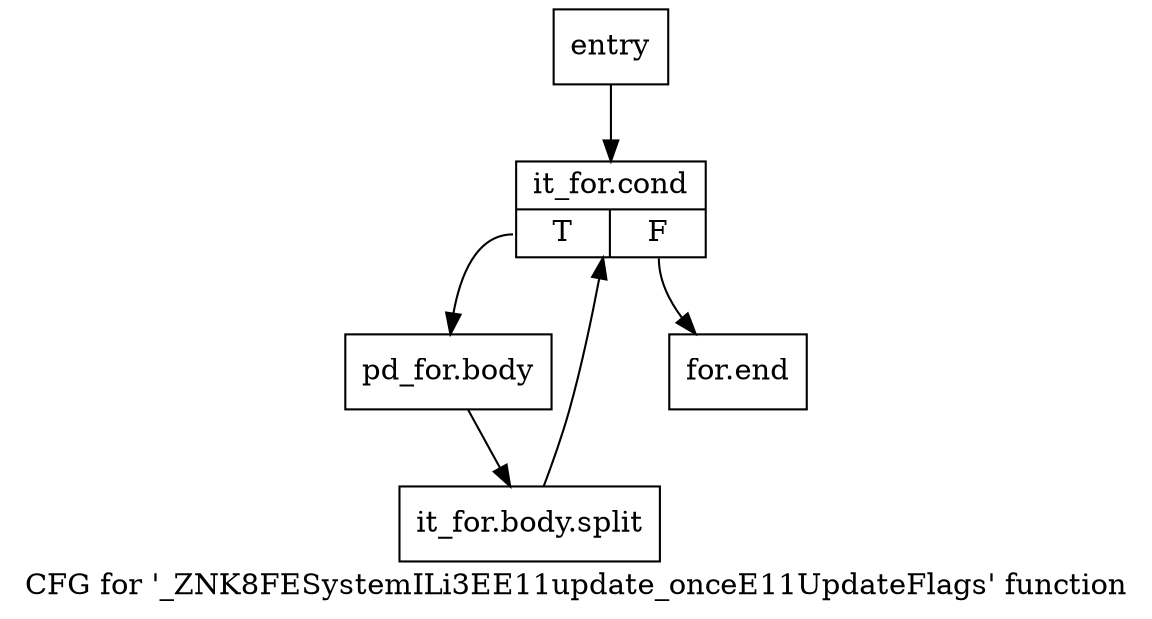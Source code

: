 digraph "CFG for '_ZNK8FESystemILi3EE11update_onceE11UpdateFlags' function" {
	label="CFG for '_ZNK8FESystemILi3EE11update_onceE11UpdateFlags' function";

	Node0x5198460 [shape=record,label="{entry}"];
	Node0x5198460 -> Node0x51984b0;
	Node0x51984b0 [shape=record,label="{it_for.cond|{<s0>T|<s1>F}}"];
	Node0x51984b0:s0 -> Node0x5198500;
	Node0x51984b0:s1 -> Node0x51989c0;
	Node0x5198500 [shape=record,label="{pd_for.body}"];
	Node0x5198500 -> Node0xa560630;
	Node0xa560630 [shape=record,label="{it_for.body.split}"];
	Node0xa560630 -> Node0x51984b0;
	Node0x51989c0 [shape=record,label="{for.end}"];
}
